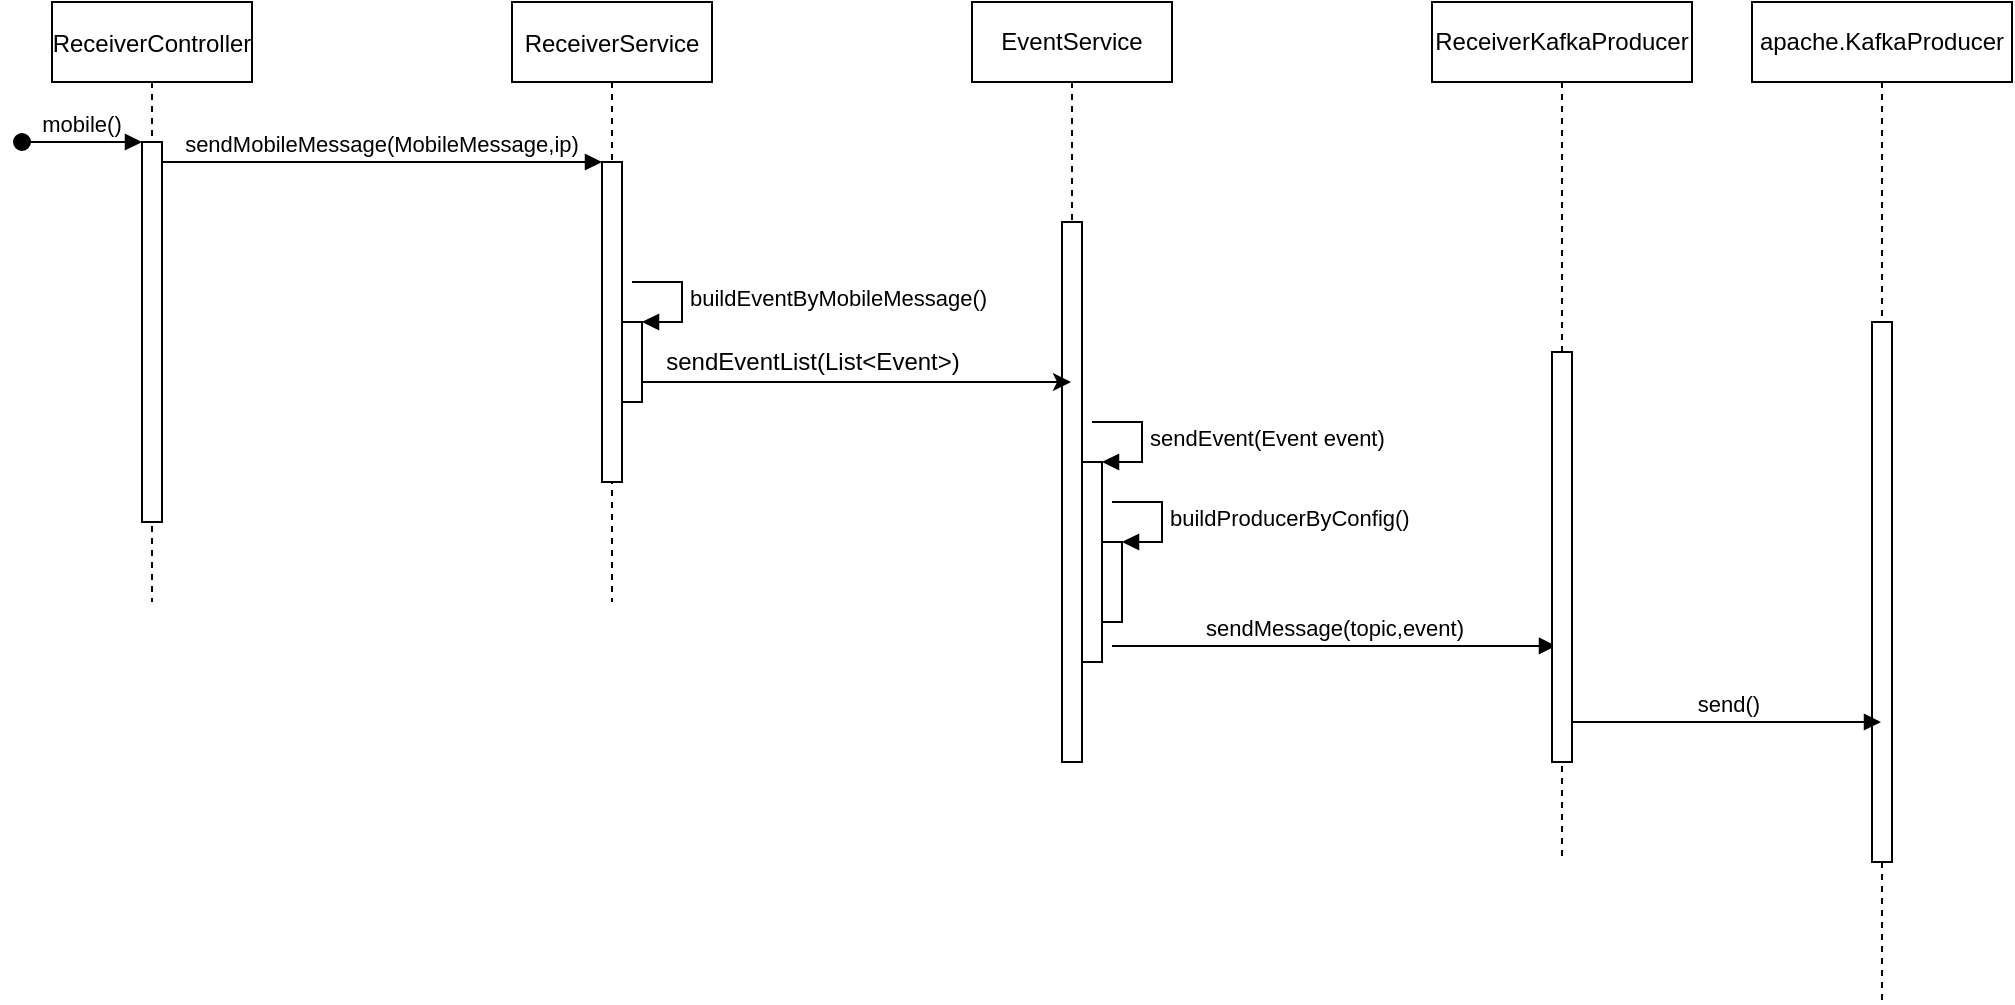 <mxfile version="14.2.4" type="github">
  <diagram id="kgpKYQtTHZ0yAKxKKP6v" name="Page-1">
    <mxGraphModel dx="1382" dy="761" grid="1" gridSize="10" guides="1" tooltips="1" connect="1" arrows="1" fold="1" page="1" pageScale="1" pageWidth="850" pageHeight="1100" math="0" shadow="0">
      <root>
        <mxCell id="0" />
        <mxCell id="1" parent="0" />
        <mxCell id="3nuBFxr9cyL0pnOWT2aG-1" value="ReceiverController" style="shape=umlLifeline;perimeter=lifelinePerimeter;container=1;collapsible=0;recursiveResize=0;rounded=0;shadow=0;strokeWidth=1;" parent="1" vertex="1">
          <mxGeometry x="120" y="80" width="100" height="300" as="geometry" />
        </mxCell>
        <mxCell id="3nuBFxr9cyL0pnOWT2aG-2" value="" style="points=[];perimeter=orthogonalPerimeter;rounded=0;shadow=0;strokeWidth=1;" parent="3nuBFxr9cyL0pnOWT2aG-1" vertex="1">
          <mxGeometry x="45" y="70" width="10" height="190" as="geometry" />
        </mxCell>
        <mxCell id="3nuBFxr9cyL0pnOWT2aG-3" value="mobile()" style="verticalAlign=bottom;startArrow=oval;endArrow=block;startSize=8;shadow=0;strokeWidth=1;" parent="3nuBFxr9cyL0pnOWT2aG-1" target="3nuBFxr9cyL0pnOWT2aG-2" edge="1">
          <mxGeometry relative="1" as="geometry">
            <mxPoint x="-15" y="70" as="sourcePoint" />
          </mxGeometry>
        </mxCell>
        <mxCell id="3nuBFxr9cyL0pnOWT2aG-5" value="ReceiverService" style="shape=umlLifeline;perimeter=lifelinePerimeter;container=1;collapsible=0;recursiveResize=0;rounded=0;shadow=0;strokeWidth=1;" parent="1" vertex="1">
          <mxGeometry x="350" y="80" width="100" height="300" as="geometry" />
        </mxCell>
        <mxCell id="3nuBFxr9cyL0pnOWT2aG-6" value="" style="points=[];perimeter=orthogonalPerimeter;rounded=0;shadow=0;strokeWidth=1;" parent="3nuBFxr9cyL0pnOWT2aG-5" vertex="1">
          <mxGeometry x="45" y="80" width="10" height="160" as="geometry" />
        </mxCell>
        <mxCell id="3g8HVlSdr4foOUqnur-r-5" value="" style="html=1;points=[];perimeter=orthogonalPerimeter;" vertex="1" parent="3nuBFxr9cyL0pnOWT2aG-5">
          <mxGeometry x="55" y="160" width="10" height="40" as="geometry" />
        </mxCell>
        <mxCell id="3g8HVlSdr4foOUqnur-r-6" value="buildEventByMobileMessage()" style="edgeStyle=orthogonalEdgeStyle;html=1;align=left;spacingLeft=2;endArrow=block;rounded=0;entryX=1;entryY=0;" edge="1" target="3g8HVlSdr4foOUqnur-r-5" parent="3nuBFxr9cyL0pnOWT2aG-5">
          <mxGeometry relative="1" as="geometry">
            <mxPoint x="60" y="140" as="sourcePoint" />
            <Array as="points">
              <mxPoint x="85" y="140" />
            </Array>
          </mxGeometry>
        </mxCell>
        <mxCell id="3nuBFxr9cyL0pnOWT2aG-8" value="sendMobileMessage(MobileMessage,ip)" style="verticalAlign=bottom;endArrow=block;entryX=0;entryY=0;shadow=0;strokeWidth=1;" parent="1" source="3nuBFxr9cyL0pnOWT2aG-2" target="3nuBFxr9cyL0pnOWT2aG-6" edge="1">
          <mxGeometry relative="1" as="geometry">
            <mxPoint x="275" y="160" as="sourcePoint" />
          </mxGeometry>
        </mxCell>
        <mxCell id="3g8HVlSdr4foOUqnur-r-3" value="EventService" style="shape=umlLifeline;perimeter=lifelinePerimeter;whiteSpace=wrap;html=1;container=1;collapsible=0;recursiveResize=0;outlineConnect=0;" vertex="1" parent="1">
          <mxGeometry x="580" y="80" width="100" height="380" as="geometry" />
        </mxCell>
        <mxCell id="3g8HVlSdr4foOUqnur-r-4" value="" style="html=1;points=[];perimeter=orthogonalPerimeter;" vertex="1" parent="3g8HVlSdr4foOUqnur-r-3">
          <mxGeometry x="45" y="110" width="10" height="270" as="geometry" />
        </mxCell>
        <mxCell id="3g8HVlSdr4foOUqnur-r-9" value="" style="html=1;points=[];perimeter=orthogonalPerimeter;" vertex="1" parent="3g8HVlSdr4foOUqnur-r-3">
          <mxGeometry x="55" y="230" width="10" height="100" as="geometry" />
        </mxCell>
        <mxCell id="3g8HVlSdr4foOUqnur-r-10" value="sendEvent(Event event)" style="edgeStyle=orthogonalEdgeStyle;html=1;align=left;spacingLeft=2;endArrow=block;rounded=0;entryX=1;entryY=0;" edge="1" target="3g8HVlSdr4foOUqnur-r-9" parent="3g8HVlSdr4foOUqnur-r-3">
          <mxGeometry relative="1" as="geometry">
            <mxPoint x="60" y="210" as="sourcePoint" />
            <Array as="points">
              <mxPoint x="85" y="210" />
            </Array>
          </mxGeometry>
        </mxCell>
        <mxCell id="3g8HVlSdr4foOUqnur-r-12" value="" style="html=1;points=[];perimeter=orthogonalPerimeter;" vertex="1" parent="3g8HVlSdr4foOUqnur-r-3">
          <mxGeometry x="65" y="270" width="10" height="40" as="geometry" />
        </mxCell>
        <mxCell id="3g8HVlSdr4foOUqnur-r-13" value="buildProducerByConfig()" style="edgeStyle=orthogonalEdgeStyle;html=1;align=left;spacingLeft=2;endArrow=block;rounded=0;entryX=1;entryY=0;" edge="1" target="3g8HVlSdr4foOUqnur-r-12" parent="3g8HVlSdr4foOUqnur-r-3">
          <mxGeometry relative="1" as="geometry">
            <mxPoint x="70" y="250" as="sourcePoint" />
            <Array as="points">
              <mxPoint x="95" y="250" />
            </Array>
          </mxGeometry>
        </mxCell>
        <mxCell id="3g8HVlSdr4foOUqnur-r-16" value="sendMessage(topic,event)" style="html=1;verticalAlign=bottom;endArrow=block;entryX=0.2;entryY=0.717;entryDx=0;entryDy=0;entryPerimeter=0;" edge="1" parent="3g8HVlSdr4foOUqnur-r-3" target="3g8HVlSdr4foOUqnur-r-15">
          <mxGeometry width="80" relative="1" as="geometry">
            <mxPoint x="70" y="322" as="sourcePoint" />
            <mxPoint x="150" y="320" as="targetPoint" />
          </mxGeometry>
        </mxCell>
        <mxCell id="3g8HVlSdr4foOUqnur-r-7" style="edgeStyle=orthogonalEdgeStyle;rounded=0;orthogonalLoop=1;jettySize=auto;html=1;" edge="1" parent="1" source="3g8HVlSdr4foOUqnur-r-5" target="3g8HVlSdr4foOUqnur-r-3">
          <mxGeometry relative="1" as="geometry">
            <Array as="points">
              <mxPoint x="520" y="270" />
              <mxPoint x="520" y="270" />
            </Array>
          </mxGeometry>
        </mxCell>
        <mxCell id="3g8HVlSdr4foOUqnur-r-8" value="sendEventList(List&amp;lt;Event&amp;gt;)" style="text;html=1;align=center;verticalAlign=middle;resizable=0;points=[];autosize=1;" vertex="1" parent="1">
          <mxGeometry x="420" y="250" width="160" height="20" as="geometry" />
        </mxCell>
        <mxCell id="3g8HVlSdr4foOUqnur-r-14" value="ReceiverKafkaProducer" style="shape=umlLifeline;perimeter=lifelinePerimeter;whiteSpace=wrap;html=1;container=1;collapsible=0;recursiveResize=0;outlineConnect=0;" vertex="1" parent="1">
          <mxGeometry x="810" y="80" width="130" height="430" as="geometry" />
        </mxCell>
        <mxCell id="3g8HVlSdr4foOUqnur-r-15" value="" style="html=1;points=[];perimeter=orthogonalPerimeter;" vertex="1" parent="3g8HVlSdr4foOUqnur-r-14">
          <mxGeometry x="60" y="175" width="10" height="205" as="geometry" />
        </mxCell>
        <mxCell id="3g8HVlSdr4foOUqnur-r-17" value="apache.KafkaProducer" style="shape=umlLifeline;perimeter=lifelinePerimeter;whiteSpace=wrap;html=1;container=1;collapsible=0;recursiveResize=0;outlineConnect=0;" vertex="1" parent="1">
          <mxGeometry x="970" y="80" width="130" height="500" as="geometry" />
        </mxCell>
        <mxCell id="3g8HVlSdr4foOUqnur-r-18" value="" style="html=1;points=[];perimeter=orthogonalPerimeter;" vertex="1" parent="3g8HVlSdr4foOUqnur-r-17">
          <mxGeometry x="60" y="160" width="10" height="270" as="geometry" />
        </mxCell>
        <mxCell id="3g8HVlSdr4foOUqnur-r-19" value="send()" style="html=1;verticalAlign=bottom;endArrow=block;" edge="1" parent="1" target="3g8HVlSdr4foOUqnur-r-17">
          <mxGeometry width="80" relative="1" as="geometry">
            <mxPoint x="880" y="440" as="sourcePoint" />
            <mxPoint x="960" y="440" as="targetPoint" />
          </mxGeometry>
        </mxCell>
      </root>
    </mxGraphModel>
  </diagram>
</mxfile>

